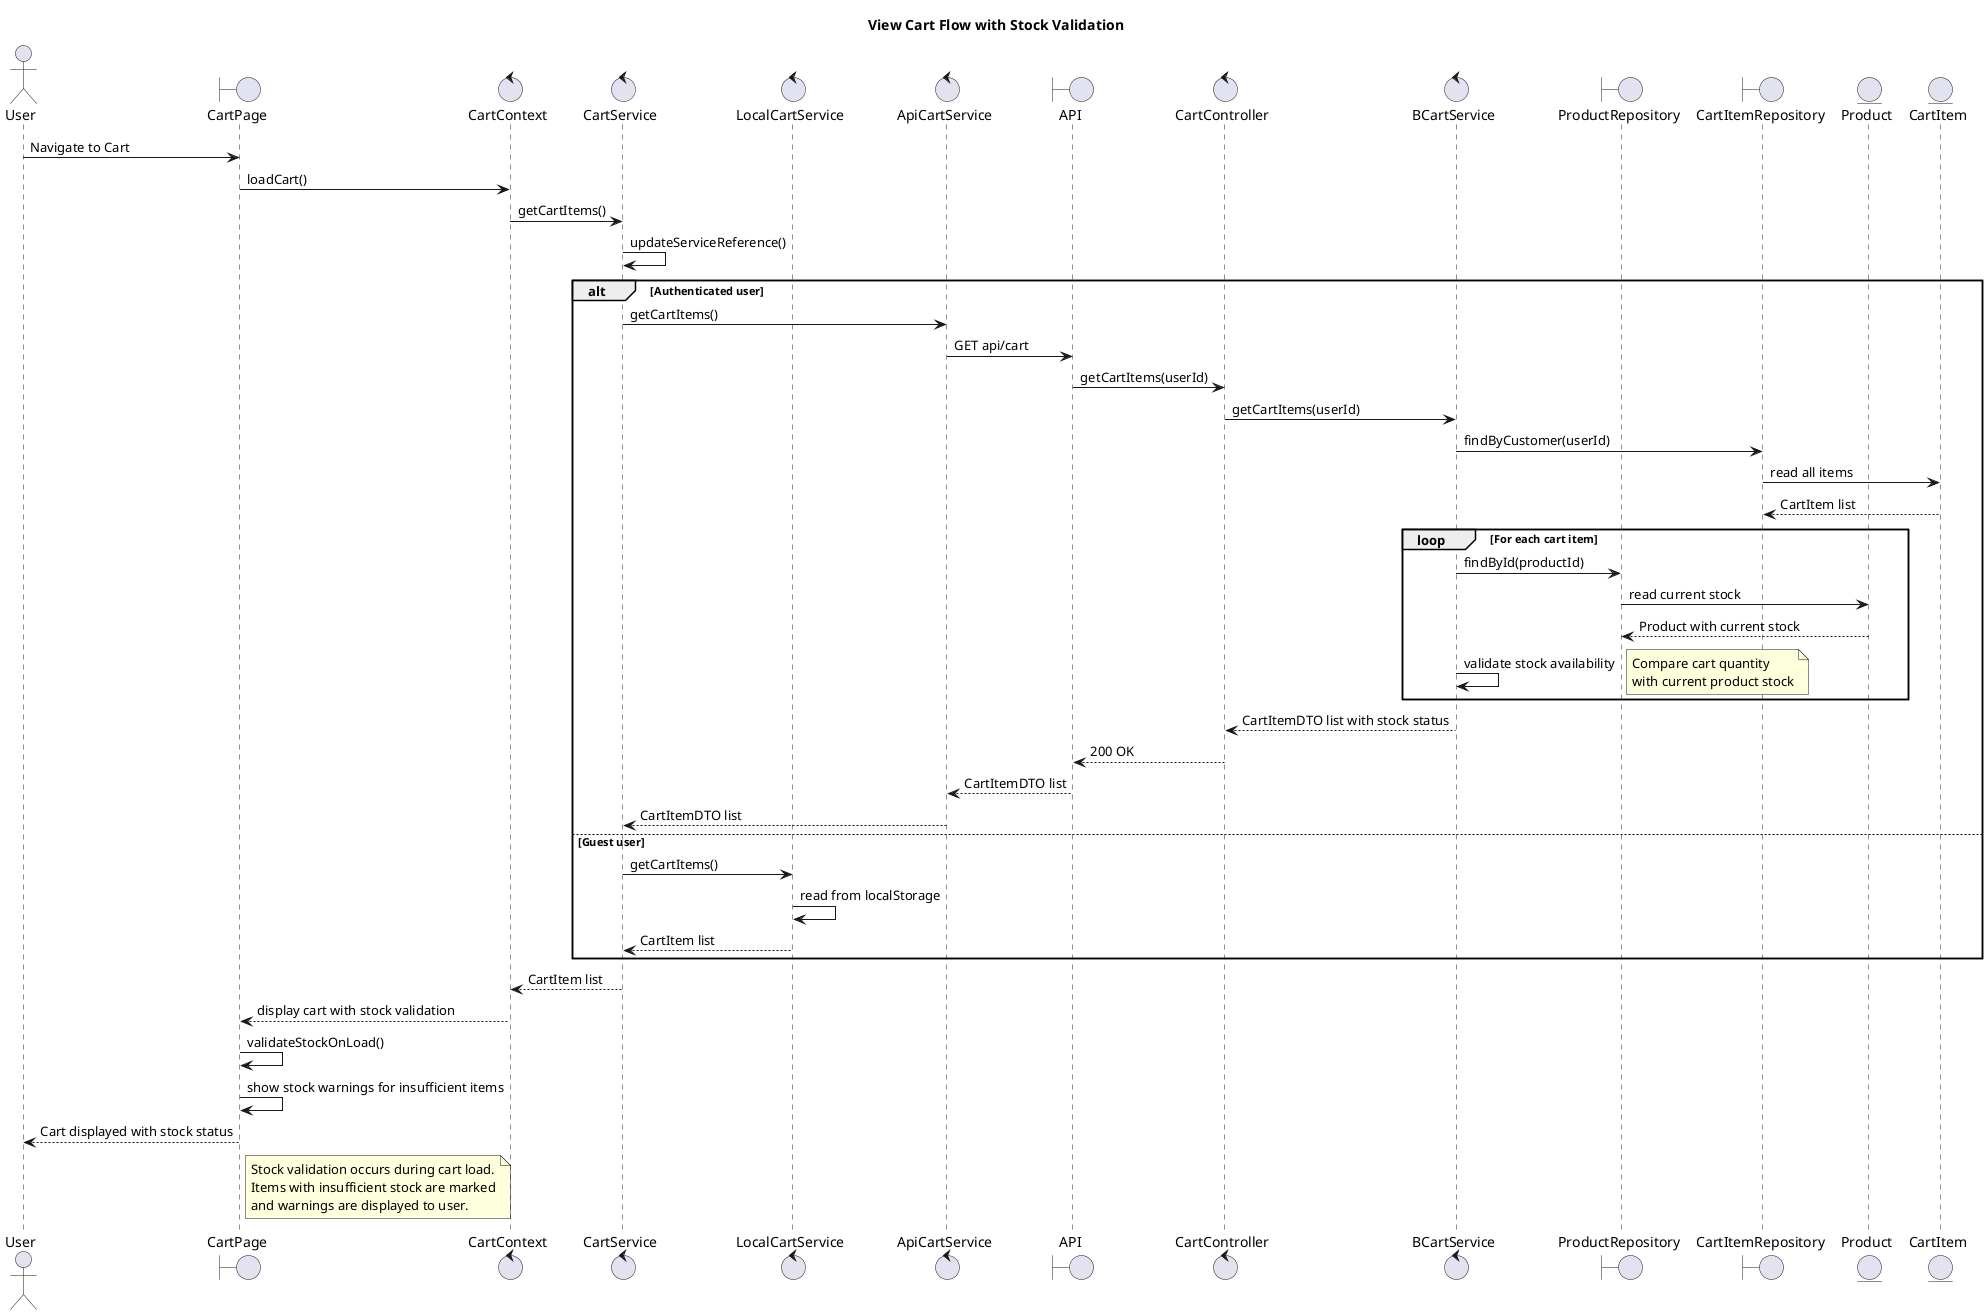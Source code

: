 @startuml View_Cart
' View Cart – Frontend + Backend with Stock Validation

title View Cart Flow with Stock Validation

actor User
boundary CartPage
control CartContext
control CartService
control LocalCartService
control ApiCartService
boundary API
control CartController
control BCartService
boundary ProductRepository
boundary CartItemRepository
entity Product
entity CartItem

User -> CartPage: Navigate to Cart
CartPage -> CartContext: loadCart()
CartContext -> CartService: getCartItems()
CartService -> CartService: updateServiceReference()

alt Authenticated user
    CartService -> ApiCartService: getCartItems()
    ApiCartService -> API: GET api/cart
    API -> CartController: getCartItems(userId)
    CartController -> BCartService: getCartItems(userId)
    BCartService -> CartItemRepository: findByCustomer(userId)
    CartItemRepository -> CartItem: read all items
    CartItem --> CartItemRepository: CartItem list
    
    loop For each cart item
        BCartService -> ProductRepository: findById(productId)
        ProductRepository -> Product: read current stock
        Product --> ProductRepository: Product with current stock
        BCartService -> BCartService: validate stock availability
        note right: Compare cart quantity \nwith current product stock
    end
    
    BCartService --> CartController: CartItemDTO list with stock status
    CartController --> API: 200 OK
    API --> ApiCartService: CartItemDTO list
    ApiCartService --> CartService: CartItemDTO list
else Guest user
    CartService -> LocalCartService: getCartItems()
    LocalCartService -> LocalCartService: read from localStorage
    LocalCartService --> CartService: CartItem list
end

CartService --> CartContext: CartItem list
CartContext --> CartPage: display cart with stock validation

CartPage -> CartPage: validateStockOnLoad()
CartPage -> CartPage: show stock warnings for insufficient items
CartPage --> User: Cart displayed with stock status

note right of CartPage
  Stock validation occurs during cart load.
  Items with insufficient stock are marked
  and warnings are displayed to user.
end note

@enduml 